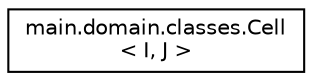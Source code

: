 digraph "Graphical Class Hierarchy"
{
 // INTERACTIVE_SVG=YES
 // LATEX_PDF_SIZE
  edge [fontname="Helvetica",fontsize="10",labelfontname="Helvetica",labelfontsize="10"];
  node [fontname="Helvetica",fontsize="10",shape=record];
  rankdir="LR";
  Node0 [label="main.domain.classes.Cell\l\< I, J \>",height=0.2,width=0.4,color="black", fillcolor="white", style="filled",URL="$classmain_1_1domain_1_1classes_1_1Cell.html",tooltip=" "];
}
